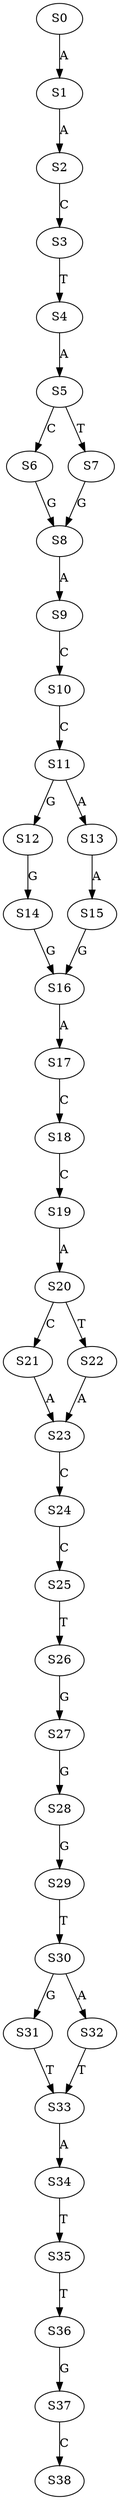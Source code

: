 strict digraph  {
	S0 -> S1 [ label = A ];
	S1 -> S2 [ label = A ];
	S2 -> S3 [ label = C ];
	S3 -> S4 [ label = T ];
	S4 -> S5 [ label = A ];
	S5 -> S6 [ label = C ];
	S5 -> S7 [ label = T ];
	S6 -> S8 [ label = G ];
	S7 -> S8 [ label = G ];
	S8 -> S9 [ label = A ];
	S9 -> S10 [ label = C ];
	S10 -> S11 [ label = C ];
	S11 -> S12 [ label = G ];
	S11 -> S13 [ label = A ];
	S12 -> S14 [ label = G ];
	S13 -> S15 [ label = A ];
	S14 -> S16 [ label = G ];
	S15 -> S16 [ label = G ];
	S16 -> S17 [ label = A ];
	S17 -> S18 [ label = C ];
	S18 -> S19 [ label = C ];
	S19 -> S20 [ label = A ];
	S20 -> S21 [ label = C ];
	S20 -> S22 [ label = T ];
	S21 -> S23 [ label = A ];
	S22 -> S23 [ label = A ];
	S23 -> S24 [ label = C ];
	S24 -> S25 [ label = C ];
	S25 -> S26 [ label = T ];
	S26 -> S27 [ label = G ];
	S27 -> S28 [ label = G ];
	S28 -> S29 [ label = G ];
	S29 -> S30 [ label = T ];
	S30 -> S31 [ label = G ];
	S30 -> S32 [ label = A ];
	S31 -> S33 [ label = T ];
	S32 -> S33 [ label = T ];
	S33 -> S34 [ label = A ];
	S34 -> S35 [ label = T ];
	S35 -> S36 [ label = T ];
	S36 -> S37 [ label = G ];
	S37 -> S38 [ label = C ];
}
